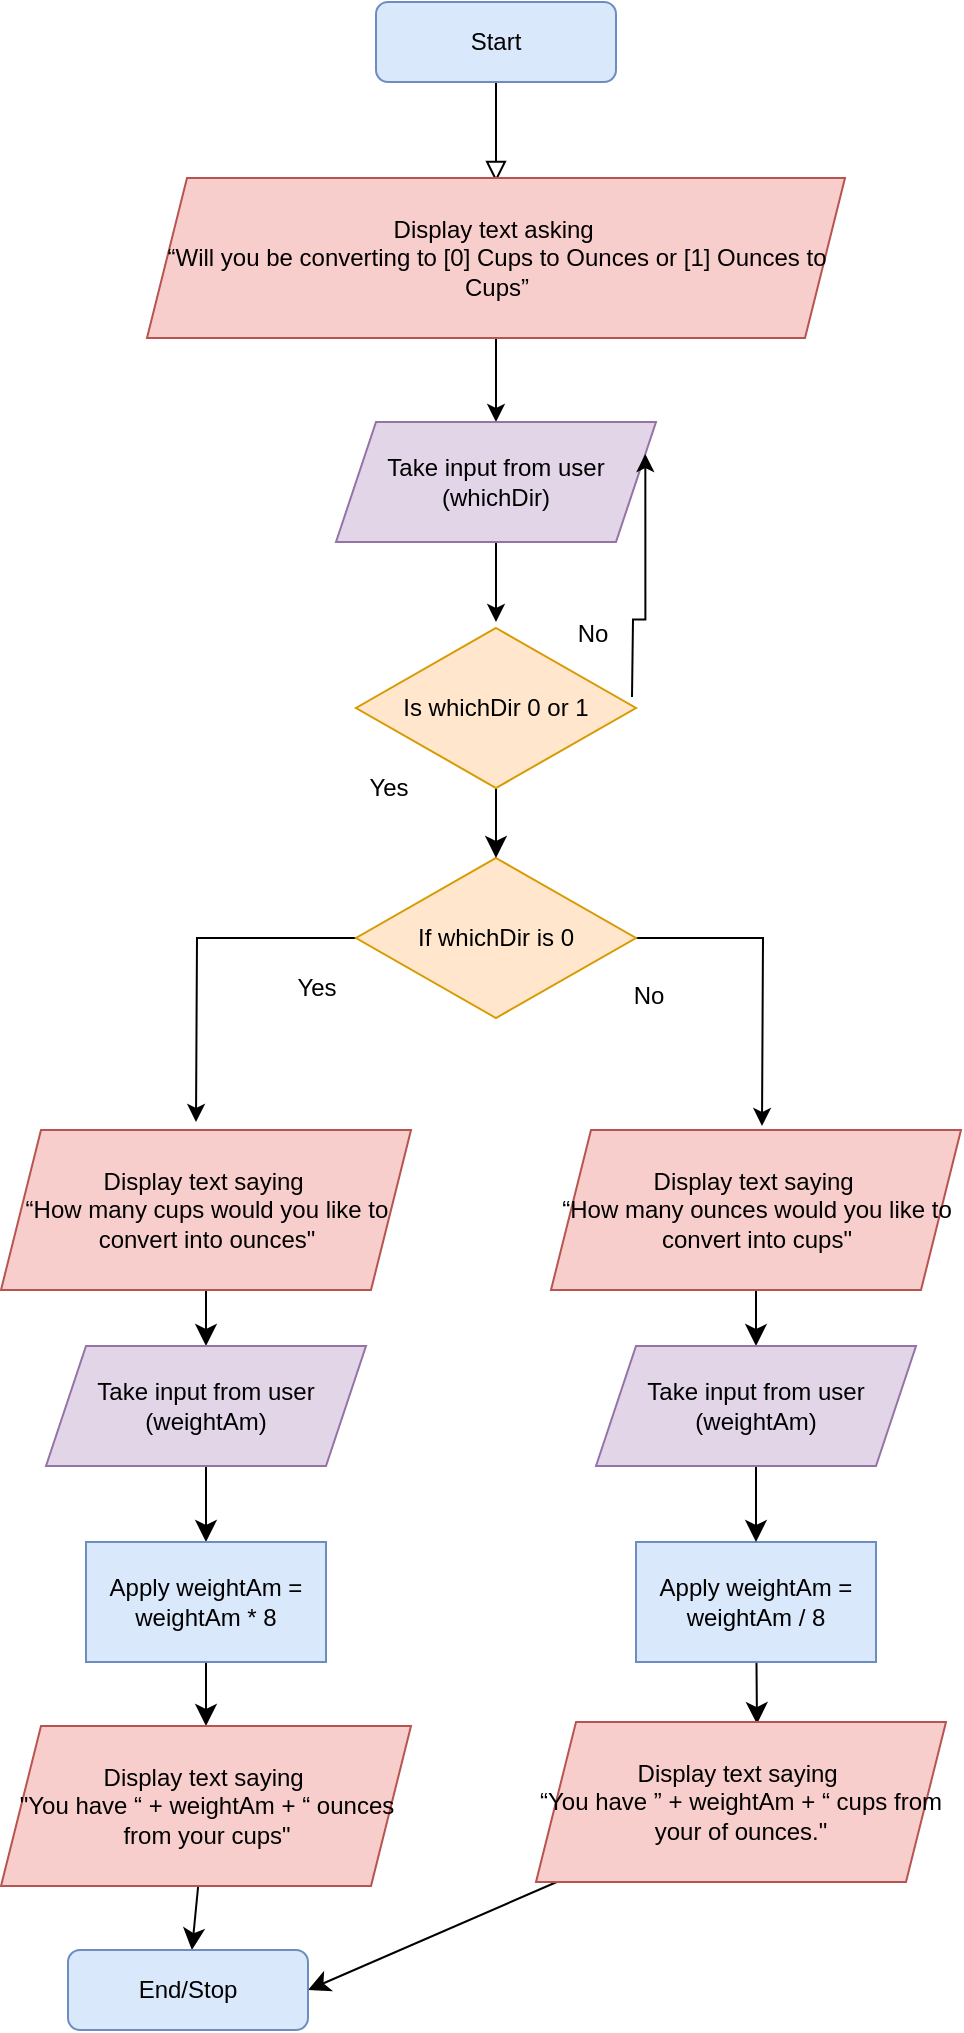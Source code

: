 <mxfile version="21.7.0" type="github">
  <diagram name="Page-1" id="SqMSpwmVnf8gJvgtyzii">
    <mxGraphModel dx="837" dy="494" grid="0" gridSize="10" guides="1" tooltips="1" connect="1" arrows="1" fold="1" page="0" pageScale="1" pageWidth="850" pageHeight="1100" math="0" shadow="0">
      <root>
        <mxCell id="0" />
        <mxCell id="1" parent="0" />
        <mxCell id="Dvp-ieGyB0TYMTcProRs-1" value="" style="rounded=0;html=1;jettySize=auto;orthogonalLoop=1;fontSize=11;endArrow=block;endFill=0;endSize=8;strokeWidth=1;shadow=0;labelBackgroundColor=none;edgeStyle=orthogonalEdgeStyle;" edge="1" parent="1" source="Dvp-ieGyB0TYMTcProRs-2">
          <mxGeometry relative="1" as="geometry">
            <mxPoint x="220" y="170" as="targetPoint" />
          </mxGeometry>
        </mxCell>
        <mxCell id="Dvp-ieGyB0TYMTcProRs-2" value="Start" style="rounded=1;whiteSpace=wrap;html=1;fontSize=12;glass=0;strokeWidth=1;shadow=0;fillColor=#dae8fc;strokeColor=#6c8ebf;" vertex="1" parent="1">
          <mxGeometry x="160" y="80" width="120" height="40" as="geometry" />
        </mxCell>
        <mxCell id="Dvp-ieGyB0TYMTcProRs-3" style="edgeStyle=orthogonalEdgeStyle;rounded=0;orthogonalLoop=1;jettySize=auto;html=1;entryX=0.5;entryY=0;entryDx=0;entryDy=0;" edge="1" parent="1" source="Dvp-ieGyB0TYMTcProRs-4" target="Dvp-ieGyB0TYMTcProRs-6">
          <mxGeometry relative="1" as="geometry" />
        </mxCell>
        <mxCell id="Dvp-ieGyB0TYMTcProRs-4" value="&lt;div&gt;Display text asking&amp;nbsp;&lt;/div&gt;&lt;div&gt;“Will you be converting to [0] Cups to Ounces or [1] Ounces to Cups”&lt;/div&gt;" style="shape=parallelogram;perimeter=parallelogramPerimeter;whiteSpace=wrap;html=1;fixedSize=1;fillColor=#f8cecc;strokeColor=#b85450;" vertex="1" parent="1">
          <mxGeometry x="45.5" y="168" width="349" height="80" as="geometry" />
        </mxCell>
        <mxCell id="Dvp-ieGyB0TYMTcProRs-5" style="edgeStyle=orthogonalEdgeStyle;rounded=0;orthogonalLoop=1;jettySize=auto;html=1;entryX=0.5;entryY=0;entryDx=0;entryDy=0;" edge="1" parent="1" source="Dvp-ieGyB0TYMTcProRs-6">
          <mxGeometry relative="1" as="geometry">
            <mxPoint x="220" y="390" as="targetPoint" />
          </mxGeometry>
        </mxCell>
        <mxCell id="Dvp-ieGyB0TYMTcProRs-6" value="&lt;div&gt;Take input from user&lt;/div&gt;&lt;div&gt;(whichDir)&lt;br&gt;&lt;/div&gt;" style="shape=parallelogram;perimeter=parallelogramPerimeter;whiteSpace=wrap;html=1;fixedSize=1;fillColor=#e1d5e7;strokeColor=#9673a6;" vertex="1" parent="1">
          <mxGeometry x="140" y="290" width="160" height="60" as="geometry" />
        </mxCell>
        <mxCell id="Dvp-ieGyB0TYMTcProRs-11" style="edgeStyle=orthogonalEdgeStyle;rounded=0;orthogonalLoop=1;jettySize=auto;html=1;exitX=1;exitY=0.5;exitDx=0;exitDy=0;entryX=1;entryY=0.25;entryDx=0;entryDy=0;" edge="1" parent="1" target="Dvp-ieGyB0TYMTcProRs-6">
          <mxGeometry relative="1" as="geometry">
            <mxPoint x="314" y="352.5" as="targetPoint" />
            <mxPoint x="288" y="427.5" as="sourcePoint" />
          </mxGeometry>
        </mxCell>
        <mxCell id="Dvp-ieGyB0TYMTcProRs-14" value="No" style="text;html=1;align=center;verticalAlign=middle;resizable=0;points=[];autosize=1;strokeColor=none;fillColor=none;" vertex="1" parent="1">
          <mxGeometry x="248" y="381" width="40" height="30" as="geometry" />
        </mxCell>
        <mxCell id="Dvp-ieGyB0TYMTcProRs-15" value="Yes" style="text;html=1;align=center;verticalAlign=middle;resizable=0;points=[];autosize=1;strokeColor=none;fillColor=none;" vertex="1" parent="1">
          <mxGeometry x="146" y="458" width="40" height="30" as="geometry" />
        </mxCell>
        <mxCell id="Dvp-ieGyB0TYMTcProRs-16" style="edgeStyle=orthogonalEdgeStyle;rounded=0;orthogonalLoop=1;jettySize=auto;html=1;" edge="1" parent="1" source="Dvp-ieGyB0TYMTcProRs-18">
          <mxGeometry relative="1" as="geometry">
            <mxPoint x="353" y="642" as="targetPoint" />
          </mxGeometry>
        </mxCell>
        <mxCell id="Dvp-ieGyB0TYMTcProRs-17" style="edgeStyle=orthogonalEdgeStyle;rounded=0;orthogonalLoop=1;jettySize=auto;html=1;" edge="1" parent="1" source="Dvp-ieGyB0TYMTcProRs-18">
          <mxGeometry relative="1" as="geometry">
            <mxPoint x="70" y="640" as="targetPoint" />
          </mxGeometry>
        </mxCell>
        <mxCell id="Dvp-ieGyB0TYMTcProRs-18" value="If whichDir is 0" style="rhombus;whiteSpace=wrap;html=1;fillColor=#ffe6cc;strokeColor=#d79b00;" vertex="1" parent="1">
          <mxGeometry x="150" y="508" width="140" height="80" as="geometry" />
        </mxCell>
        <mxCell id="Dvp-ieGyB0TYMTcProRs-55" style="edgeStyle=none;curved=1;rounded=0;orthogonalLoop=1;jettySize=auto;html=1;entryX=0.539;entryY=0.013;entryDx=0;entryDy=0;entryPerimeter=0;fontSize=12;startSize=8;endSize=8;" edge="1" parent="1" source="Dvp-ieGyB0TYMTcProRs-24" target="Dvp-ieGyB0TYMTcProRs-54">
          <mxGeometry relative="1" as="geometry" />
        </mxCell>
        <mxCell id="Dvp-ieGyB0TYMTcProRs-24" value="Apply weightAm = weightAm / 8" style="rounded=0;whiteSpace=wrap;html=1;fillColor=#dae8fc;strokeColor=#6c8ebf;" vertex="1" parent="1">
          <mxGeometry x="290" y="850" width="120" height="60" as="geometry" />
        </mxCell>
        <mxCell id="Dvp-ieGyB0TYMTcProRs-44" style="edgeStyle=none;curved=1;rounded=0;orthogonalLoop=1;jettySize=auto;html=1;fontSize=12;startSize=8;endSize=8;" edge="1" parent="1" source="Dvp-ieGyB0TYMTcProRs-43" target="Dvp-ieGyB0TYMTcProRs-18">
          <mxGeometry relative="1" as="geometry" />
        </mxCell>
        <mxCell id="Dvp-ieGyB0TYMTcProRs-43" value="Is whichDir 0 or 1" style="rhombus;whiteSpace=wrap;html=1;fillColor=#ffe6cc;strokeColor=#d79b00;" vertex="1" parent="1">
          <mxGeometry x="150" y="393" width="140" height="80" as="geometry" />
        </mxCell>
        <mxCell id="Dvp-ieGyB0TYMTcProRs-45" value="Yes" style="text;html=1;align=center;verticalAlign=middle;resizable=0;points=[];autosize=1;strokeColor=none;fillColor=none;" vertex="1" parent="1">
          <mxGeometry x="110" y="558" width="40" height="30" as="geometry" />
        </mxCell>
        <mxCell id="Dvp-ieGyB0TYMTcProRs-46" value="No" style="text;html=1;align=center;verticalAlign=middle;resizable=0;points=[];autosize=1;strokeColor=none;fillColor=none;" vertex="1" parent="1">
          <mxGeometry x="276" y="562" width="40" height="30" as="geometry" />
        </mxCell>
        <mxCell id="Dvp-ieGyB0TYMTcProRs-49" style="edgeStyle=none;curved=1;rounded=0;orthogonalLoop=1;jettySize=auto;html=1;fontSize=12;startSize=8;endSize=8;" edge="1" parent="1" source="Dvp-ieGyB0TYMTcProRs-47" target="Dvp-ieGyB0TYMTcProRs-48">
          <mxGeometry relative="1" as="geometry" />
        </mxCell>
        <mxCell id="Dvp-ieGyB0TYMTcProRs-47" value="&lt;div&gt;Display text saying&amp;nbsp;&lt;/div&gt;&lt;div&gt;“How many cups would you like to convert into ounces&quot;&lt;/div&gt;" style="shape=parallelogram;perimeter=parallelogramPerimeter;whiteSpace=wrap;html=1;fixedSize=1;fillColor=#f8cecc;strokeColor=#b85450;" vertex="1" parent="1">
          <mxGeometry x="-27.5" y="644" width="205" height="80" as="geometry" />
        </mxCell>
        <mxCell id="Dvp-ieGyB0TYMTcProRs-58" style="edgeStyle=none;curved=1;rounded=0;orthogonalLoop=1;jettySize=auto;html=1;fontSize=12;startSize=8;endSize=8;" edge="1" parent="1" source="Dvp-ieGyB0TYMTcProRs-48" target="Dvp-ieGyB0TYMTcProRs-56">
          <mxGeometry relative="1" as="geometry" />
        </mxCell>
        <mxCell id="Dvp-ieGyB0TYMTcProRs-48" value="&lt;div&gt;Take input from user&lt;/div&gt;&lt;div&gt;(weightAm)&lt;br&gt;&lt;/div&gt;" style="shape=parallelogram;perimeter=parallelogramPerimeter;whiteSpace=wrap;html=1;fixedSize=1;fillColor=#e1d5e7;strokeColor=#9673a6;" vertex="1" parent="1">
          <mxGeometry x="-5" y="752" width="160" height="60" as="geometry" />
        </mxCell>
        <mxCell id="Dvp-ieGyB0TYMTcProRs-52" style="edgeStyle=none;curved=1;rounded=0;orthogonalLoop=1;jettySize=auto;html=1;entryX=0.5;entryY=0;entryDx=0;entryDy=0;fontSize=12;startSize=8;endSize=8;" edge="1" parent="1" source="Dvp-ieGyB0TYMTcProRs-50" target="Dvp-ieGyB0TYMTcProRs-51">
          <mxGeometry relative="1" as="geometry" />
        </mxCell>
        <mxCell id="Dvp-ieGyB0TYMTcProRs-50" value="&lt;div&gt;Display text saying&amp;nbsp;&lt;/div&gt;&lt;div&gt;“How many ounces would you like to convert into cups&quot;&lt;/div&gt;" style="shape=parallelogram;perimeter=parallelogramPerimeter;whiteSpace=wrap;html=1;fixedSize=1;fillColor=#f8cecc;strokeColor=#b85450;" vertex="1" parent="1">
          <mxGeometry x="247.5" y="644" width="205" height="80" as="geometry" />
        </mxCell>
        <mxCell id="Dvp-ieGyB0TYMTcProRs-53" style="edgeStyle=none;curved=1;rounded=0;orthogonalLoop=1;jettySize=auto;html=1;entryX=0.5;entryY=0;entryDx=0;entryDy=0;fontSize=12;startSize=8;endSize=8;" edge="1" parent="1" source="Dvp-ieGyB0TYMTcProRs-51" target="Dvp-ieGyB0TYMTcProRs-24">
          <mxGeometry relative="1" as="geometry" />
        </mxCell>
        <mxCell id="Dvp-ieGyB0TYMTcProRs-51" value="&lt;div&gt;Take input from user&lt;/div&gt;&lt;div&gt;(weightAm)&lt;br&gt;&lt;/div&gt;" style="shape=parallelogram;perimeter=parallelogramPerimeter;whiteSpace=wrap;html=1;fixedSize=1;fillColor=#e1d5e7;strokeColor=#9673a6;" vertex="1" parent="1">
          <mxGeometry x="270" y="752" width="160" height="60" as="geometry" />
        </mxCell>
        <mxCell id="Dvp-ieGyB0TYMTcProRs-63" style="edgeStyle=none;curved=1;rounded=0;orthogonalLoop=1;jettySize=auto;html=1;entryX=1;entryY=0.5;entryDx=0;entryDy=0;fontSize=12;startSize=8;endSize=8;" edge="1" parent="1" source="Dvp-ieGyB0TYMTcProRs-54" target="Dvp-ieGyB0TYMTcProRs-60">
          <mxGeometry relative="1" as="geometry" />
        </mxCell>
        <mxCell id="Dvp-ieGyB0TYMTcProRs-54" value="&lt;div&gt;Display text saying&amp;nbsp;&lt;/div&gt;&lt;div&gt;“You have ” + weightAm + “ cups from your of ounces.&quot;&lt;/div&gt;" style="shape=parallelogram;perimeter=parallelogramPerimeter;whiteSpace=wrap;html=1;fixedSize=1;fillColor=#f8cecc;strokeColor=#b85450;" vertex="1" parent="1">
          <mxGeometry x="240" y="940" width="205" height="80" as="geometry" />
        </mxCell>
        <mxCell id="Dvp-ieGyB0TYMTcProRs-59" style="edgeStyle=none;curved=1;rounded=0;orthogonalLoop=1;jettySize=auto;html=1;fontSize=12;startSize=8;endSize=8;" edge="1" parent="1" source="Dvp-ieGyB0TYMTcProRs-56" target="Dvp-ieGyB0TYMTcProRs-57">
          <mxGeometry relative="1" as="geometry" />
        </mxCell>
        <mxCell id="Dvp-ieGyB0TYMTcProRs-56" value="Apply weightAm = weightAm * 8" style="rounded=0;whiteSpace=wrap;html=1;fillColor=#dae8fc;strokeColor=#6c8ebf;" vertex="1" parent="1">
          <mxGeometry x="15" y="850" width="120" height="60" as="geometry" />
        </mxCell>
        <mxCell id="Dvp-ieGyB0TYMTcProRs-61" style="edgeStyle=none;curved=1;rounded=0;orthogonalLoop=1;jettySize=auto;html=1;fontSize=12;startSize=8;endSize=8;" edge="1" parent="1" source="Dvp-ieGyB0TYMTcProRs-57" target="Dvp-ieGyB0TYMTcProRs-60">
          <mxGeometry relative="1" as="geometry" />
        </mxCell>
        <mxCell id="Dvp-ieGyB0TYMTcProRs-57" value="&lt;div&gt;Display text saying&amp;nbsp;&lt;/div&gt;&lt;div&gt;&quot;You have “ + weightAm + “ ounces from your cups&quot;&lt;/div&gt;" style="shape=parallelogram;perimeter=parallelogramPerimeter;whiteSpace=wrap;html=1;fixedSize=1;fillColor=#f8cecc;strokeColor=#b85450;" vertex="1" parent="1">
          <mxGeometry x="-27.5" y="942" width="205" height="80" as="geometry" />
        </mxCell>
        <mxCell id="Dvp-ieGyB0TYMTcProRs-60" value="End/Stop" style="rounded=1;whiteSpace=wrap;html=1;fontSize=12;glass=0;strokeWidth=1;shadow=0;fillColor=#dae8fc;strokeColor=#6c8ebf;" vertex="1" parent="1">
          <mxGeometry x="6" y="1054" width="120" height="40" as="geometry" />
        </mxCell>
      </root>
    </mxGraphModel>
  </diagram>
</mxfile>
